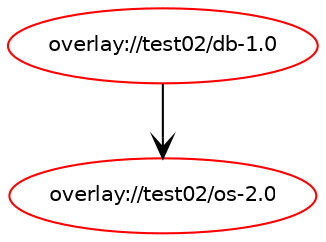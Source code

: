 digraph prolog {

newrank=true;
concentrate=true;
compound=true;
graph [rankdir=TD];#, ranksep=2.5, nodesep=0.2];
edge  [arrowhead=vee];
node  [fontname=Helvetica,fontsize=10];

"overlay://test02/db-1.0" [color=red, href="../test02/db-1.0-depend.svg"];
"overlay://test02/db-1.0" -> "overlay://test02/os-2.0"
"overlay://test02/os-2.0" [color=red, href="../test02/os-2.0-depend.svg"];
}
